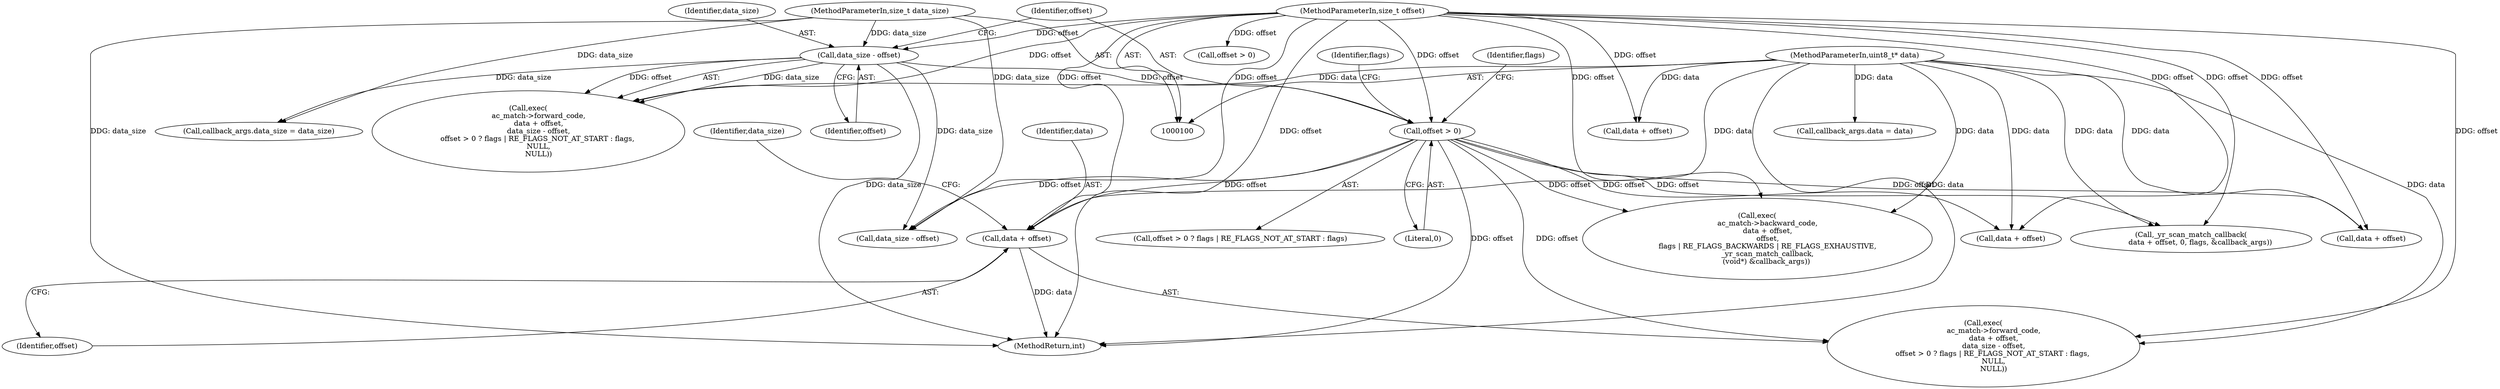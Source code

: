 digraph "0_yara_83d799804648c2a0895d40a19835d9b757c6fa4e_2@pointer" {
"1000208" [label="(Call,data + offset)"];
"1000103" [label="(MethodParameterIn,uint8_t* data)"];
"1000179" [label="(Call,offset > 0)"];
"1000175" [label="(Call,data_size - offset)"];
"1000104" [label="(MethodParameterIn,size_t data_size)"];
"1000106" [label="(MethodParameterIn,size_t offset)"];
"1000307" [label="(Call,data + offset)"];
"1000204" [label="(Call,exec(\n         ac_match->forward_code,\n         data + offset,\n         data_size - offset,\n        offset > 0 ? flags | RE_FLAGS_NOT_AT_START : flags,\n         NULL,\n         NULL))"];
"1000106" [label="(MethodParameterIn,size_t offset)"];
"1000179" [label="(Call,offset > 0)"];
"1000340" [label="(Call,data + offset)"];
"1000303" [label="(Call,exec(\n         ac_match->backward_code,\n         data + offset,\n         offset,\n         flags | RE_FLAGS_BACKWARDS | RE_FLAGS_EXHAUSTIVE,\n         _yr_scan_match_callback,\n        (void*) &callback_args))"];
"1000180" [label="(Identifier,offset)"];
"1000266" [label="(Call,callback_args.data = data)"];
"1000212" [label="(Identifier,data_size)"];
"1000178" [label="(Call,offset > 0 ? flags | RE_FLAGS_NOT_AT_START : flags)"];
"1000208" [label="(Call,data + offset)"];
"1000168" [label="(Call,exec(\n         ac_match->forward_code,\n         data + offset,\n         data_size - offset,\n        offset > 0 ? flags | RE_FLAGS_NOT_AT_START : flags,\n         NULL,\n         NULL))"];
"1000176" [label="(Identifier,data_size)"];
"1000211" [label="(Call,data_size - offset)"];
"1000349" [label="(MethodReturn,int)"];
"1000339" [label="(Call,_yr_scan_match_callback(\n        data + offset, 0, flags, &callback_args))"];
"1000172" [label="(Call,data + offset)"];
"1000175" [label="(Call,data_size - offset)"];
"1000183" [label="(Identifier,flags)"];
"1000210" [label="(Identifier,offset)"];
"1000185" [label="(Identifier,flags)"];
"1000181" [label="(Literal,0)"];
"1000271" [label="(Call,callback_args.data_size = data_size)"];
"1000177" [label="(Identifier,offset)"];
"1000209" [label="(Identifier,data)"];
"1000103" [label="(MethodParameterIn,uint8_t* data)"];
"1000104" [label="(MethodParameterIn,size_t data_size)"];
"1000215" [label="(Call,offset > 0)"];
"1000208" -> "1000204"  [label="AST: "];
"1000208" -> "1000210"  [label="CFG: "];
"1000209" -> "1000208"  [label="AST: "];
"1000210" -> "1000208"  [label="AST: "];
"1000212" -> "1000208"  [label="CFG: "];
"1000208" -> "1000349"  [label="DDG: data"];
"1000103" -> "1000208"  [label="DDG: data"];
"1000179" -> "1000208"  [label="DDG: offset"];
"1000106" -> "1000208"  [label="DDG: offset"];
"1000103" -> "1000100"  [label="AST: "];
"1000103" -> "1000349"  [label="DDG: data"];
"1000103" -> "1000168"  [label="DDG: data"];
"1000103" -> "1000172"  [label="DDG: data"];
"1000103" -> "1000204"  [label="DDG: data"];
"1000103" -> "1000266"  [label="DDG: data"];
"1000103" -> "1000303"  [label="DDG: data"];
"1000103" -> "1000307"  [label="DDG: data"];
"1000103" -> "1000339"  [label="DDG: data"];
"1000103" -> "1000340"  [label="DDG: data"];
"1000179" -> "1000178"  [label="AST: "];
"1000179" -> "1000181"  [label="CFG: "];
"1000180" -> "1000179"  [label="AST: "];
"1000181" -> "1000179"  [label="AST: "];
"1000183" -> "1000179"  [label="CFG: "];
"1000185" -> "1000179"  [label="CFG: "];
"1000179" -> "1000349"  [label="DDG: offset"];
"1000175" -> "1000179"  [label="DDG: offset"];
"1000106" -> "1000179"  [label="DDG: offset"];
"1000179" -> "1000204"  [label="DDG: offset"];
"1000179" -> "1000211"  [label="DDG: offset"];
"1000179" -> "1000303"  [label="DDG: offset"];
"1000179" -> "1000307"  [label="DDG: offset"];
"1000179" -> "1000339"  [label="DDG: offset"];
"1000179" -> "1000340"  [label="DDG: offset"];
"1000175" -> "1000168"  [label="AST: "];
"1000175" -> "1000177"  [label="CFG: "];
"1000176" -> "1000175"  [label="AST: "];
"1000177" -> "1000175"  [label="AST: "];
"1000180" -> "1000175"  [label="CFG: "];
"1000175" -> "1000349"  [label="DDG: data_size"];
"1000175" -> "1000168"  [label="DDG: data_size"];
"1000175" -> "1000168"  [label="DDG: offset"];
"1000104" -> "1000175"  [label="DDG: data_size"];
"1000106" -> "1000175"  [label="DDG: offset"];
"1000175" -> "1000211"  [label="DDG: data_size"];
"1000175" -> "1000271"  [label="DDG: data_size"];
"1000104" -> "1000100"  [label="AST: "];
"1000104" -> "1000349"  [label="DDG: data_size"];
"1000104" -> "1000211"  [label="DDG: data_size"];
"1000104" -> "1000271"  [label="DDG: data_size"];
"1000106" -> "1000100"  [label="AST: "];
"1000106" -> "1000349"  [label="DDG: offset"];
"1000106" -> "1000168"  [label="DDG: offset"];
"1000106" -> "1000172"  [label="DDG: offset"];
"1000106" -> "1000204"  [label="DDG: offset"];
"1000106" -> "1000211"  [label="DDG: offset"];
"1000106" -> "1000215"  [label="DDG: offset"];
"1000106" -> "1000303"  [label="DDG: offset"];
"1000106" -> "1000307"  [label="DDG: offset"];
"1000106" -> "1000339"  [label="DDG: offset"];
"1000106" -> "1000340"  [label="DDG: offset"];
}
